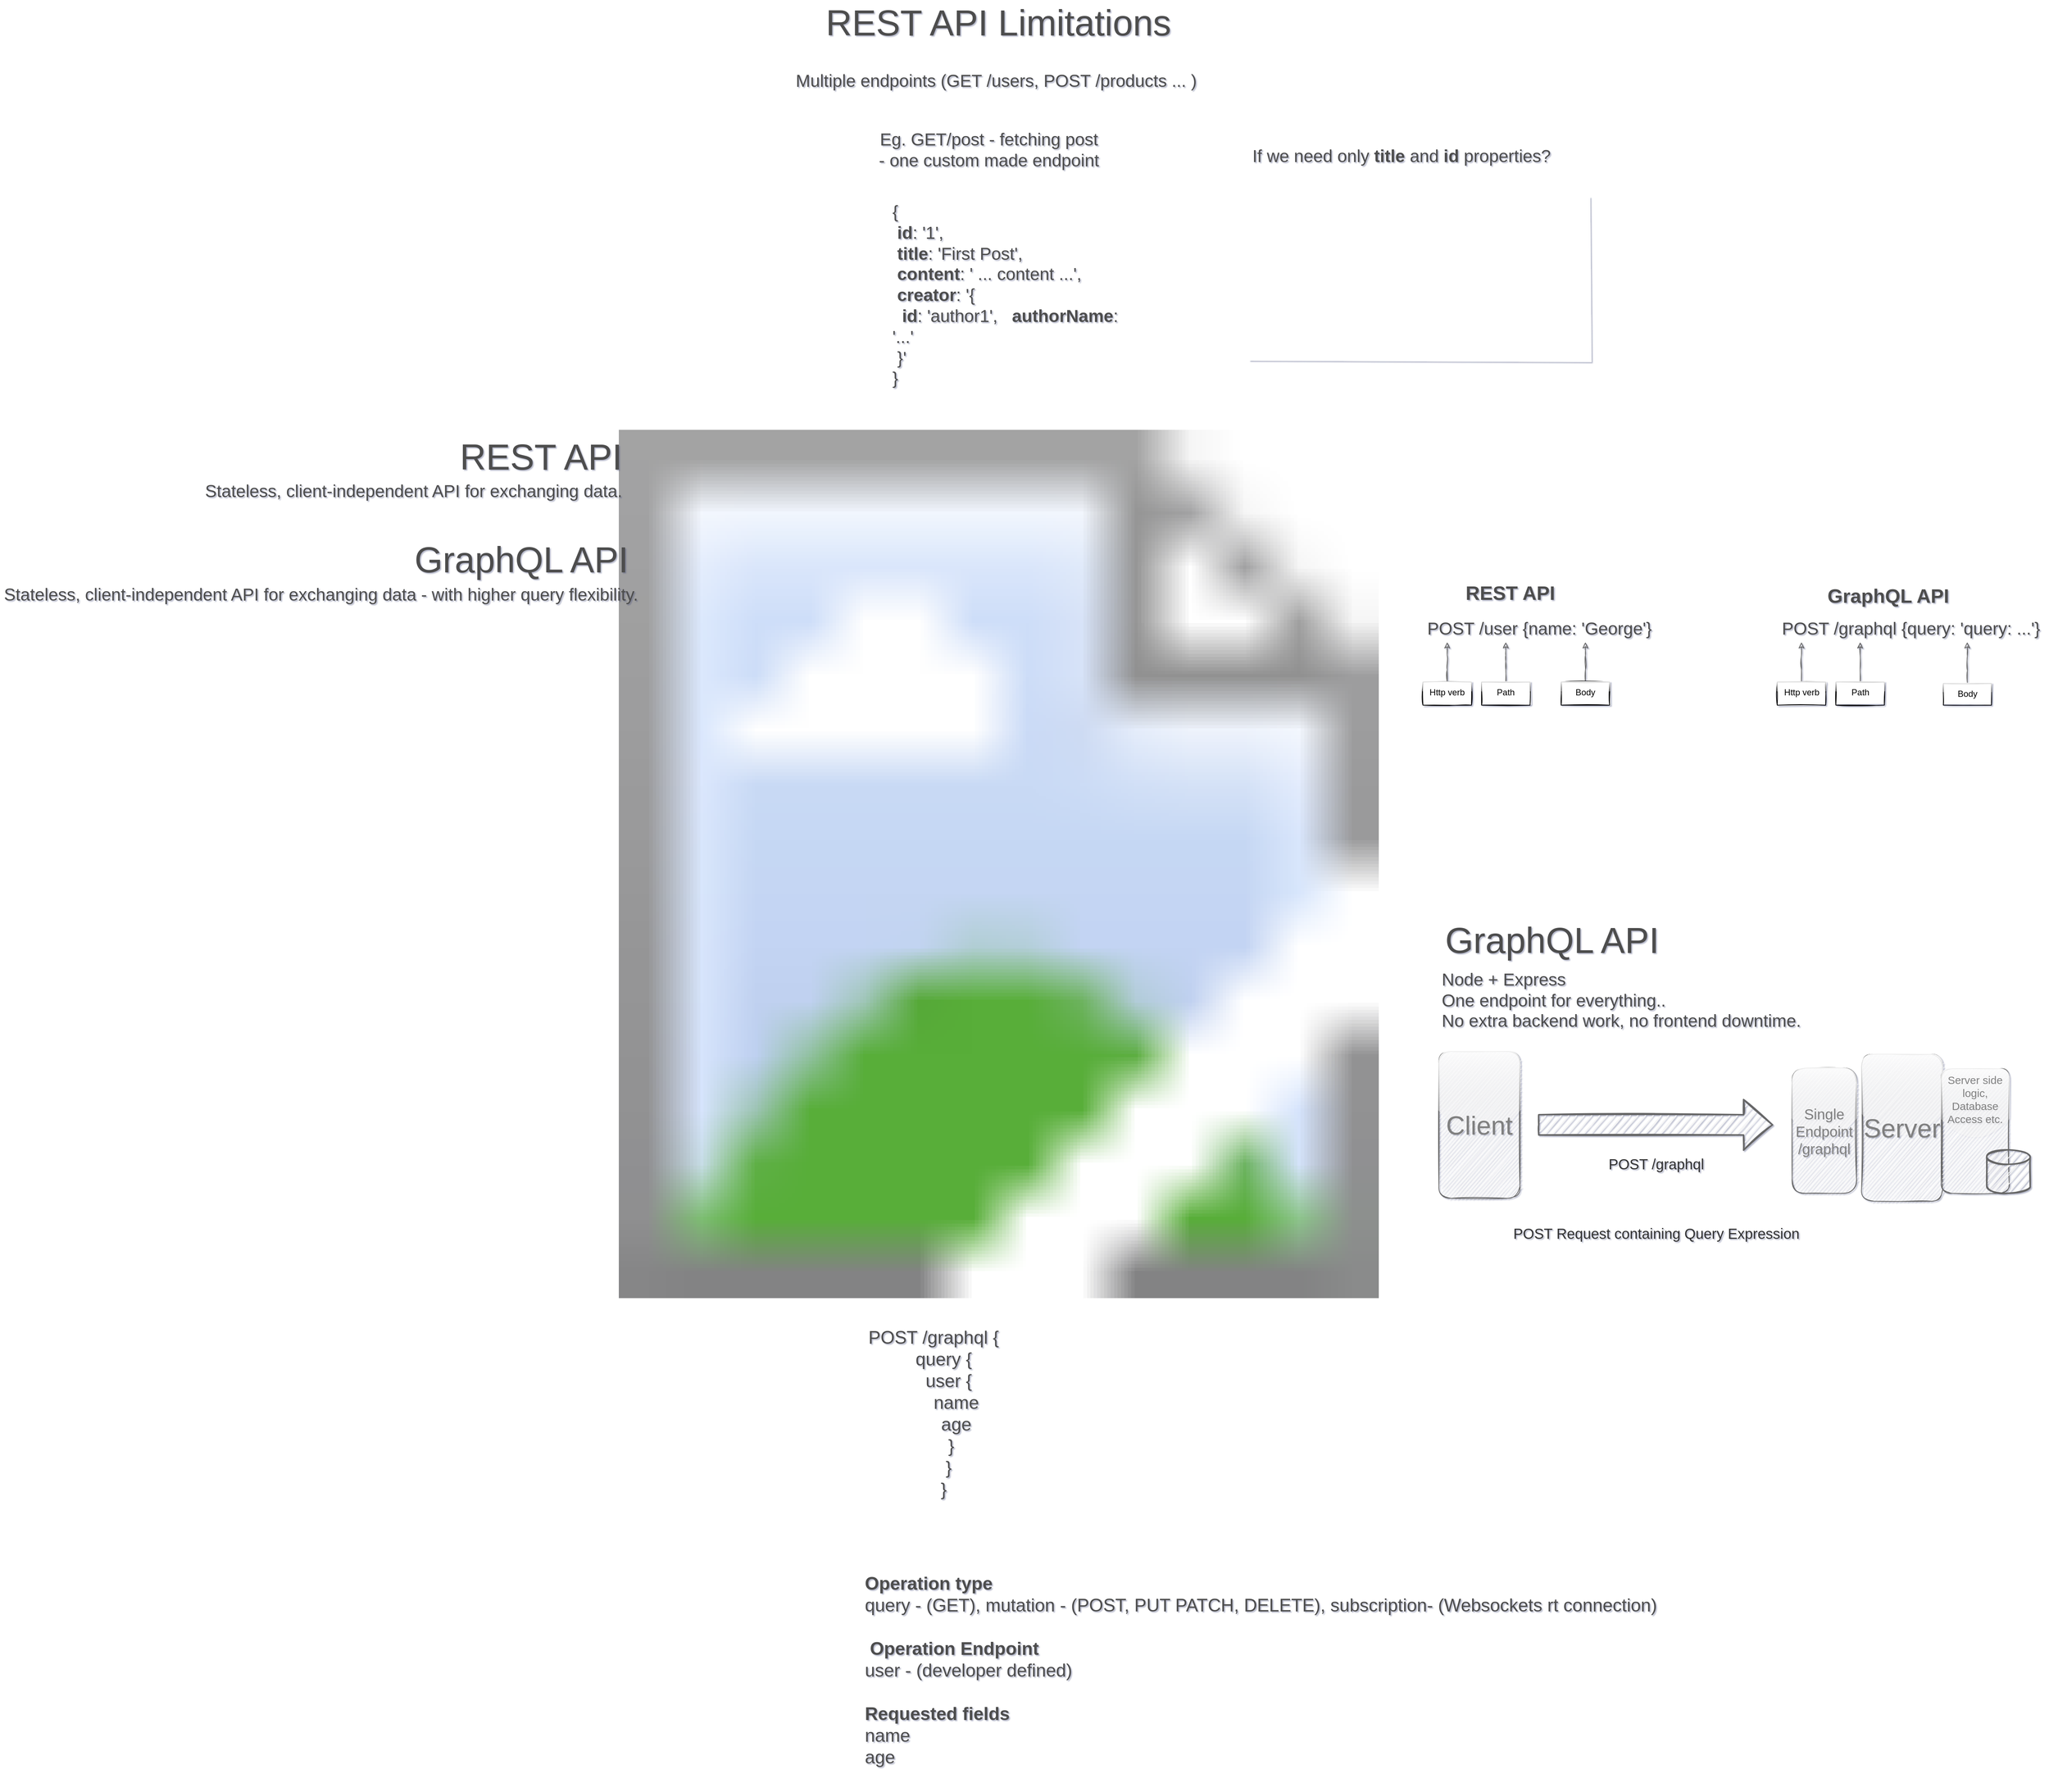 <mxfile version="14.9.2" type="github">
  <diagram id="JKbqIdM3FO0Cpz3SnD94" name="Page-1">
    <mxGraphModel dx="2222" dy="1572" grid="0" gridSize="10" guides="1" tooltips="1" connect="1" arrows="1" fold="1" page="0" pageScale="1" pageWidth="1654" pageHeight="1169" background="none" backgroundImage="{&quot;src&quot;:&quot;https://upload.wikimedia.org/wikipedia/commons/thumb/1/17/GraphQL_Logo.svg/1200px-GraphQL_Logo.svg.png&quot;,&quot;width&quot;:&quot;1200&quot;,&quot;height&quot;:&quot;1200&quot;}" math="0" shadow="1">
      <root>
        <mxCell id="0" />
        <mxCell id="1" parent="0" />
        <mxCell id="drN-csKsrVhMP1aqmD64-1" value="&lt;font style=&quot;font-size: 50px&quot;&gt;GraphQL API&lt;/font&gt;" style="text;html=1;resizable=0;autosize=1;align=center;verticalAlign=middle;points=[];fillColor=none;strokeColor=none;rounded=0;sketch=1;fontColor=#4D4D4D;" vertex="1" parent="1">
          <mxGeometry x="-213" y="163" width="306" height="31" as="geometry" />
        </mxCell>
        <mxCell id="drN-csKsrVhMP1aqmD64-3" value="&lt;font style=&quot;font-size: 24px&quot;&gt;Stateless, client-independent API for exchanging data - with higher query flexibility.&lt;/font&gt;" style="text;html=1;resizable=0;autosize=1;align=center;verticalAlign=middle;points=[];fillColor=none;strokeColor=none;rounded=0;sketch=1;fontColor=#4D4D4D;" vertex="1" parent="1">
          <mxGeometry x="-780" y="217" width="886" height="22" as="geometry" />
        </mxCell>
        <mxCell id="drN-csKsrVhMP1aqmD64-4" value="&lt;font style=&quot;font-size: 50px&quot;&gt;REST API&lt;/font&gt;" style="text;html=1;resizable=0;autosize=1;align=center;verticalAlign=middle;points=[];fillColor=none;strokeColor=none;rounded=0;sketch=1;fontColor=#4D4D4D;" vertex="1" parent="1">
          <mxGeometry x="-150" y="21" width="234" height="31" as="geometry" />
        </mxCell>
        <mxCell id="drN-csKsrVhMP1aqmD64-5" value="&lt;font style=&quot;font-size: 24px&quot;&gt;Stateless, client-independent API for exchanging data.&lt;/font&gt;" style="text;html=1;resizable=0;autosize=1;align=center;verticalAlign=middle;points=[];fillColor=none;strokeColor=none;rounded=0;sketch=1;fontColor=#4D4D4D;" vertex="1" parent="1">
          <mxGeometry x="-502" y="74" width="586" height="22" as="geometry" />
        </mxCell>
        <mxCell id="drN-csKsrVhMP1aqmD64-6" value="&lt;font style=&quot;font-size: 50px&quot;&gt;REST API Limitations&lt;/font&gt;" style="text;html=1;resizable=0;autosize=1;align=center;verticalAlign=middle;points=[];fillColor=none;strokeColor=none;rounded=0;sketch=1;fontColor=#4D4D4D;" vertex="1" parent="1">
          <mxGeometry x="355" y="-579" width="487" height="31" as="geometry" />
        </mxCell>
        <mxCell id="drN-csKsrVhMP1aqmD64-7" value="&lt;font style=&quot;font-size: 24px&quot;&gt;Eg. GET/post - fetching post&lt;br&gt;- one custom made endpoint&lt;br&gt;&lt;/font&gt;" style="text;html=1;resizable=0;autosize=1;align=center;verticalAlign=middle;points=[];fillColor=none;strokeColor=none;rounded=0;sketch=1;fontColor=#4D4D4D;" vertex="1" parent="1">
          <mxGeometry x="429" y="-407" width="314" height="40" as="geometry" />
        </mxCell>
        <mxCell id="drN-csKsrVhMP1aqmD64-8" value="&lt;font style=&quot;font-size: 24px&quot;&gt;{&lt;br&gt;&lt;span style=&quot;white-space: pre&quot;&gt;	&lt;/span&gt;&lt;b&gt;id&lt;/b&gt;: &#39;1&#39;,&lt;br&gt;&lt;span style=&quot;white-space: pre&quot;&gt;	&lt;/span&gt;&lt;b&gt;title&lt;/b&gt;: &#39;First Post&#39;,&lt;br&gt;&lt;span style=&quot;white-space: pre&quot;&gt;	&lt;/span&gt;&lt;b&gt;content&lt;/b&gt;: &#39; ... content ...&#39;,&lt;br&gt;&lt;span style=&quot;white-space: pre&quot;&gt;	&lt;/span&gt;&lt;b&gt;creator&lt;/b&gt;: &#39;{&lt;br&gt;&lt;span style=&quot;white-space: pre&quot;&gt;	&lt;/span&gt;&lt;span style=&quot;white-space: pre&quot;&gt;	&lt;/span&gt;&lt;b&gt;id&lt;/b&gt;: &#39;author1&#39;, &lt;span style=&quot;white-space: pre&quot;&gt;	&lt;/span&gt;&lt;span style=&quot;white-space: pre&quot;&gt;	&lt;/span&gt;&lt;b&gt;authorName&lt;/b&gt;: &#39;...&#39;&lt;br&gt;&lt;span style=&quot;white-space: pre&quot;&gt;	&lt;/span&gt;}&#39;&lt;br&gt;}&lt;/font&gt;" style="text;html=1;strokeColor=none;fillColor=none;align=left;verticalAlign=middle;whiteSpace=wrap;rounded=0;sketch=1;fontColor=#4D4D4D;" vertex="1" parent="1">
          <mxGeometry x="451" y="-196" width="335.5" height="20" as="geometry" />
        </mxCell>
        <mxCell id="drN-csKsrVhMP1aqmD64-9" value="&lt;font style=&quot;font-size: 24px&quot;&gt;GET/post-slim - new Endpoint&amp;nbsp;&lt;/font&gt;" style="text;html=1;resizable=0;autosize=1;align=center;verticalAlign=middle;points=[];fillColor=none;strokeColor=none;rounded=0;sketch=1;fontColor=#4D4D4D;" vertex="1" parent="1">
          <mxGeometry x="949" y="-306" width="335" height="22" as="geometry" />
        </mxCell>
        <mxCell id="drN-csKsrVhMP1aqmD64-10" value="&lt;font style=&quot;font-size: 24px&quot;&gt;If we need only &lt;b&gt;title &lt;/b&gt;and &lt;b&gt;id &lt;/b&gt;properties?&lt;/font&gt;" style="text;html=1;resizable=0;autosize=1;align=center;verticalAlign=middle;points=[];fillColor=none;strokeColor=none;rounded=0;sketch=1;fontColor=#4D4D4D;" vertex="1" parent="1">
          <mxGeometry x="945" y="-389" width="422" height="22" as="geometry" />
        </mxCell>
        <mxCell id="drN-csKsrVhMP1aqmD64-11" value="&lt;font style=&quot;font-size: 24px&quot;&gt;Use Query params&amp;nbsp; - GET /post?data=slim&amp;nbsp;&lt;/font&gt;" style="text;html=1;resizable=0;autosize=1;align=center;verticalAlign=middle;points=[];fillColor=none;strokeColor=none;rounded=0;sketch=1;fontColor=#4D4D4D;" vertex="1" parent="1">
          <mxGeometry x="949" y="-256" width="470" height="22" as="geometry" />
        </mxCell>
        <mxCell id="drN-csKsrVhMP1aqmD64-12" value="&lt;font style=&quot;font-size: 24px&quot;&gt;Use GraphQL&amp;nbsp;&lt;/font&gt;" style="text;html=1;resizable=0;autosize=1;align=center;verticalAlign=middle;points=[];fillColor=none;strokeColor=none;rounded=0;sketch=1;fontColor=#4D4D4D;" vertex="1" parent="1">
          <mxGeometry x="949" y="-206" width="164" height="22" as="geometry" />
        </mxCell>
        <mxCell id="drN-csKsrVhMP1aqmD64-13" value="" style="rounded=0;whiteSpace=wrap;html=1;sketch=1;strokeColor=none;" vertex="1" parent="1">
          <mxGeometry x="945" y="-323" width="474" height="229" as="geometry" />
        </mxCell>
        <mxCell id="drN-csKsrVhMP1aqmD64-14" value="&lt;font style=&quot;font-size: 24px&quot;&gt;&lt;br&gt;Node + Express&lt;br&gt;One endpoint for everything..&lt;br&gt;No extra backend work, no frontend downtime.&lt;/font&gt;" style="text;html=1;resizable=0;autosize=1;align=left;verticalAlign=middle;points=[];fillColor=none;strokeColor=none;rounded=0;sketch=1;fontColor=#4D4D4D;" vertex="1" parent="1">
          <mxGeometry x="1210" y="736" width="506" height="76" as="geometry" />
        </mxCell>
        <mxCell id="drN-csKsrVhMP1aqmD64-15" value="&lt;font style=&quot;font-size: 50px&quot;&gt;GraphQL API&lt;/font&gt;" style="text;html=1;resizable=0;autosize=1;align=center;verticalAlign=middle;points=[];fillColor=none;strokeColor=none;rounded=0;sketch=1;fontColor=#4D4D4D;" vertex="1" parent="1">
          <mxGeometry x="1211" y="689" width="306" height="31" as="geometry" />
        </mxCell>
        <mxCell id="drN-csKsrVhMP1aqmD64-17" value="&lt;font style=&quot;font-size: 36px&quot; color=&quot;#808080&quot;&gt;Client&lt;/font&gt;" style="rounded=1;whiteSpace=wrap;html=1;sketch=1;fontColor=#333333;strokeColor=#666666;fillColor=#f5f5f5;glass=1;" vertex="1" parent="1">
          <mxGeometry x="1208" y="859" width="112" height="203" as="geometry" />
        </mxCell>
        <mxCell id="drN-csKsrVhMP1aqmD64-18" value="&lt;font style=&quot;font-size: 20px&quot; color=&quot;#808080&quot;&gt;Single Endpoint&lt;br&gt;/graphql&lt;br&gt;&lt;/font&gt;" style="rounded=1;whiteSpace=wrap;html=1;sketch=1;fontColor=#333333;strokeColor=#666666;fillColor=#f5f5f5;glass=1;arcSize=23;verticalAlign=middle;" vertex="1" parent="1">
          <mxGeometry x="1696" y="882" width="89" height="173" as="geometry" />
        </mxCell>
        <mxCell id="drN-csKsrVhMP1aqmD64-19" value="&lt;font style=&quot;font-size: 36px&quot; color=&quot;#808080&quot;&gt;Server&lt;/font&gt;" style="rounded=1;whiteSpace=wrap;html=1;sketch=1;fontColor=#333333;strokeColor=#666666;fillColor=#f5f5f5;glass=1;" vertex="1" parent="1">
          <mxGeometry x="1792" y="863" width="112" height="203" as="geometry" />
        </mxCell>
        <mxCell id="drN-csKsrVhMP1aqmD64-20" value="&lt;font style=&quot;font-size: 15px&quot; color=&quot;#808080&quot;&gt;Server side logic, Database Access etc.&lt;/font&gt;" style="rounded=1;whiteSpace=wrap;html=1;sketch=1;fontColor=#333333;strokeColor=#666666;fillColor=#f5f5f5;glass=1;verticalAlign=top;" vertex="1" parent="1">
          <mxGeometry x="1902" y="883" width="94" height="172" as="geometry" />
        </mxCell>
        <mxCell id="drN-csKsrVhMP1aqmD64-22" value="" style="strokeWidth=2;html=1;shape=mxgraph.flowchart.database;whiteSpace=wrap;rounded=1;glass=1;sketch=1;fontColor=#333333;fillColor=#f5f5f5;verticalAlign=middle;strokeColor=#666666;" vertex="1" parent="1">
          <mxGeometry x="1965" y="995" width="60" height="60" as="geometry" />
        </mxCell>
        <mxCell id="drN-csKsrVhMP1aqmD64-27" value="&lt;font style=&quot;font-size: 20px&quot;&gt;POST /graphql&lt;br&gt;&lt;br&gt;&lt;br&gt;&lt;br&gt;POST Request containing Query Expression&lt;br&gt;&lt;/font&gt;" style="verticalLabelPosition=bottom;verticalAlign=top;html=1;strokeWidth=2;shape=mxgraph.arrows2.arrow;dy=0.6;dx=40;notch=0;rounded=1;glass=1;sketch=1;fillColor=#f5f5f5;strokeColor=#666666;fontColor=#333333;" vertex="1" parent="1">
          <mxGeometry x="1346" y="925.5" width="323" height="70" as="geometry" />
        </mxCell>
        <mxCell id="drN-csKsrVhMP1aqmD64-30" value="&lt;span style=&quot;font-size: 25px&quot;&gt;POST /graphql {&lt;br&gt;&lt;span style=&quot;white-space: pre&quot;&gt;	&lt;span style=&quot;white-space: pre&quot;&gt;	&lt;/span&gt;&lt;span style=&quot;white-space: pre&quot;&gt;	&lt;/span&gt;&lt;span style=&quot;white-space: pre&quot;&gt;	&lt;/span&gt;&lt;/span&gt;query {&lt;br&gt;&lt;span style=&quot;white-space: pre&quot;&gt;	&lt;/span&gt;&lt;span style=&quot;white-space: pre&quot;&gt;	&lt;/span&gt;&lt;span style=&quot;white-space: pre&quot;&gt;	&lt;span style=&quot;white-space: pre&quot;&gt;	&lt;/span&gt;&lt;span style=&quot;white-space: pre&quot;&gt;	&lt;/span&gt;&lt;span style=&quot;white-space: pre&quot;&gt;	&lt;/span&gt;&lt;/span&gt;user {&lt;br&gt;&lt;span style=&quot;white-space: pre&quot;&gt;	&lt;/span&gt;&lt;span style=&quot;white-space: pre&quot;&gt;	&lt;/span&gt;&lt;span style=&quot;white-space: pre&quot;&gt;	&lt;/span&gt;&lt;span style=&quot;white-space: pre&quot;&gt;	&lt;/span&gt;&lt;span style=&quot;white-space: pre&quot;&gt;	&lt;span style=&quot;white-space: pre&quot;&gt;	&lt;/span&gt;&lt;span style=&quot;white-space: pre&quot;&gt;	&lt;/span&gt;&lt;span style=&quot;white-space: pre&quot;&gt;	&lt;span style=&quot;white-space: pre&quot;&gt;	&lt;/span&gt;&lt;/span&gt;&lt;/span&gt;name&lt;br&gt;&lt;span style=&quot;white-space: pre&quot;&gt;	&lt;/span&gt;&lt;span style=&quot;white-space: pre&quot;&gt;	&lt;/span&gt;&lt;span style=&quot;white-space: pre&quot;&gt;	&lt;/span&gt;&lt;span style=&quot;white-space: pre&quot;&gt;	&lt;/span&gt;&lt;span style=&quot;white-space: pre&quot;&gt;	&lt;span style=&quot;white-space: pre&quot;&gt;	&lt;/span&gt;&lt;span style=&quot;white-space: pre&quot;&gt;	&lt;/span&gt;&lt;span style=&quot;white-space: pre&quot;&gt;	&lt;span style=&quot;white-space: pre&quot;&gt;	&lt;/span&gt;&lt;/span&gt;&lt;/span&gt;age&lt;br&gt;&lt;span style=&quot;white-space: pre&quot;&gt;	&lt;/span&gt;&lt;span style=&quot;white-space: pre&quot;&gt;	&lt;/span&gt;&lt;span style=&quot;white-space: pre&quot;&gt;	&lt;/span&gt;&lt;span style=&quot;white-space: pre&quot;&gt;	&lt;/span&gt;&lt;span style=&quot;white-space: pre&quot;&gt;	&lt;/span&gt;&lt;span style=&quot;white-space: pre&quot;&gt;	&lt;/span&gt;&lt;span style=&quot;white-space: pre&quot;&gt;	&lt;/span&gt;}&lt;br&gt;&lt;span style=&quot;white-space: pre&quot;&gt;	&lt;/span&gt;&lt;span style=&quot;white-space: pre&quot;&gt;	&lt;/span&gt;&lt;span style=&quot;white-space: pre&quot;&gt;	&lt;/span&gt;&lt;span style=&quot;white-space: pre&quot;&gt;	&lt;/span&gt;&lt;span style=&quot;white-space: pre&quot;&gt;	&lt;/span&gt;&lt;span style=&quot;white-space: pre&quot;&gt;	&lt;/span&gt;}&lt;br&gt;&lt;span style=&quot;white-space: pre&quot;&gt;	&lt;/span&gt;&lt;span style=&quot;white-space: pre&quot;&gt;	&lt;/span&gt;&lt;span style=&quot;white-space: pre&quot;&gt;	&lt;/span&gt;&lt;span style=&quot;white-space: pre&quot;&gt;	&lt;/span&gt;}&lt;br&gt;&lt;/span&gt;" style="text;html=1;strokeColor=none;fillColor=none;align=center;verticalAlign=middle;whiteSpace=wrap;rounded=0;glass=1;sketch=1;fontColor=#4D4D4D;" vertex="1" parent="1">
          <mxGeometry x="373" y="1348" width="274" height="20" as="geometry" />
        </mxCell>
        <mxCell id="drN-csKsrVhMP1aqmD64-31" value="&lt;div style=&quot;text-align: justify&quot;&gt;&lt;span style=&quot;font-size: 25px&quot;&gt;&lt;br&gt;&lt;/span&gt;&lt;/div&gt;&lt;span style=&quot;font-size: 25px&quot;&gt;&lt;div style=&quot;text-align: justify&quot;&gt;&lt;span&gt;&lt;br&gt;&lt;/span&gt;&lt;/div&gt;&lt;div style=&quot;text-align: justify&quot;&gt;&lt;span&gt;&lt;br&gt;&lt;/span&gt;&lt;/div&gt;&lt;div style=&quot;text-align: justify&quot;&gt;&lt;span&gt;&lt;b&gt;Operation type&lt;/b&gt;&lt;/span&gt;&lt;/div&gt;&lt;div style=&quot;text-align: justify&quot;&gt;&lt;span&gt;query - (GET), mutation - (POST, PUT PATCH, DELETE), subscription- (Websockets rt connection)&lt;/span&gt;&lt;br&gt;&lt;/div&gt;&lt;div style=&quot;text-align: justify&quot;&gt;&lt;span&gt;&lt;br&gt;&lt;/span&gt;&lt;/div&gt;&lt;div style=&quot;text-align: justify&quot;&gt;&amp;nbsp;&lt;b&gt;Operation Endpoint&lt;/b&gt;&lt;/div&gt;&lt;div style=&quot;text-align: justify&quot;&gt;&lt;span&gt;user - (developer defined)&amp;nbsp;&lt;/span&gt;&lt;br&gt;&lt;/div&gt;&lt;span&gt;&lt;div style=&quot;text-align: justify&quot;&gt;&lt;span&gt;&lt;br&gt;&lt;/span&gt;&lt;/div&gt;&lt;div style=&quot;text-align: justify&quot;&gt;&lt;span&gt;&lt;b&gt;Requested fields&lt;/b&gt;&lt;/span&gt;&lt;/div&gt;&lt;div style=&quot;text-align: justify&quot;&gt;&lt;span&gt;name&amp;nbsp;&lt;/span&gt;&lt;br&gt;&lt;/div&gt;&lt;/span&gt;&lt;span&gt;&lt;div style=&quot;text-align: justify&quot;&gt;&lt;span&gt;age&amp;nbsp;&lt;/span&gt;&lt;/div&gt;	&lt;/span&gt;&lt;/span&gt;&lt;div style=&quot;text-align: justify&quot;&gt;&lt;span style=&quot;font-size: 25px&quot;&gt;&lt;br&gt;&lt;/span&gt;&lt;/div&gt;" style="text;html=1;strokeColor=none;fillColor=none;align=left;verticalAlign=middle;whiteSpace=wrap;rounded=0;glass=1;sketch=1;fontColor=#4D4D4D;" vertex="1" parent="1">
          <mxGeometry x="413" y="1673" width="1152" height="20" as="geometry" />
        </mxCell>
        <mxCell id="drN-csKsrVhMP1aqmD64-32" value="&lt;font style=&quot;font-size: 24px&quot;&gt;Multiple endpoints (GET /users, POST /products ... )&lt;br&gt;&lt;/font&gt;" style="text;html=1;resizable=0;autosize=1;align=center;verticalAlign=middle;points=[];fillColor=none;strokeColor=none;rounded=0;sketch=1;fontColor=#4D4D4D;" vertex="1" parent="1">
          <mxGeometry x="314" y="-493" width="564" height="22" as="geometry" />
        </mxCell>
        <mxCell id="drN-csKsrVhMP1aqmD64-36" value="&lt;font style=&quot;font-size: 27px&quot;&gt;REST API&lt;/font&gt;" style="text;html=1;resizable=0;autosize=1;align=left;verticalAlign=middle;points=[];fillColor=none;strokeColor=none;rounded=0;sketch=1;fontColor=#4D4D4D;fontStyle=1" vertex="1" parent="1">
          <mxGeometry x="1243" y="214" width="134" height="23" as="geometry" />
        </mxCell>
        <mxCell id="drN-csKsrVhMP1aqmD64-37" value="&lt;font style=&quot;font-size: 27px&quot;&gt;GraphQL API&lt;/font&gt;" style="text;html=1;resizable=0;autosize=1;align=left;verticalAlign=middle;points=[];fillColor=none;strokeColor=none;rounded=0;sketch=1;fontColor=#4D4D4D;fontStyle=1" vertex="1" parent="1">
          <mxGeometry x="1742.5" y="218.5" width="178" height="23" as="geometry" />
        </mxCell>
        <mxCell id="drN-csKsrVhMP1aqmD64-38" value="&lt;span style=&quot;font-size: 24px&quot;&gt;POST /user {name: &#39;George&#39;}&lt;/span&gt;" style="text;html=1;resizable=0;autosize=1;align=left;verticalAlign=middle;points=[];fillColor=none;strokeColor=none;rounded=0;sketch=1;fontColor=#4D4D4D;" vertex="1" parent="1">
          <mxGeometry x="1190" y="263.5" width="320" height="22" as="geometry" />
        </mxCell>
        <mxCell id="drN-csKsrVhMP1aqmD64-41" style="edgeStyle=orthogonalEdgeStyle;curved=0;rounded=1;sketch=1;orthogonalLoop=1;jettySize=auto;html=1;fontColor=#4D4D4D;fillColor=#f5f5f5;strokeColor=#666666;" edge="1" parent="1" source="drN-csKsrVhMP1aqmD64-40">
          <mxGeometry relative="1" as="geometry">
            <mxPoint x="1219.5" y="293.5" as="targetPoint" />
          </mxGeometry>
        </mxCell>
        <mxCell id="drN-csKsrVhMP1aqmD64-40" value="Http verb" style="rounded=0;whiteSpace=wrap;html=1;glass=1;sketch=1;verticalAlign=top;" vertex="1" parent="1">
          <mxGeometry x="1186" y="348.5" width="67" height="32" as="geometry" />
        </mxCell>
        <mxCell id="drN-csKsrVhMP1aqmD64-42" style="edgeStyle=orthogonalEdgeStyle;curved=0;rounded=1;sketch=1;orthogonalLoop=1;jettySize=auto;html=1;fontColor=#4D4D4D;fillColor=#f5f5f5;strokeColor=#666666;" edge="1" parent="1" source="drN-csKsrVhMP1aqmD64-43">
          <mxGeometry relative="1" as="geometry">
            <mxPoint x="1300.5" y="293.5" as="targetPoint" />
          </mxGeometry>
        </mxCell>
        <mxCell id="drN-csKsrVhMP1aqmD64-43" value="Path" style="rounded=0;whiteSpace=wrap;html=1;glass=1;sketch=1;verticalAlign=top;" vertex="1" parent="1">
          <mxGeometry x="1267" y="348.5" width="67" height="32" as="geometry" />
        </mxCell>
        <mxCell id="drN-csKsrVhMP1aqmD64-44" style="edgeStyle=orthogonalEdgeStyle;curved=0;rounded=1;sketch=1;orthogonalLoop=1;jettySize=auto;html=1;fontColor=#4D4D4D;fillColor=#f5f5f5;strokeColor=#666666;" edge="1" parent="1" source="drN-csKsrVhMP1aqmD64-45">
          <mxGeometry relative="1" as="geometry">
            <mxPoint x="1410.5" y="293.5" as="targetPoint" />
          </mxGeometry>
        </mxCell>
        <mxCell id="drN-csKsrVhMP1aqmD64-45" value="Body" style="rounded=0;whiteSpace=wrap;html=1;glass=1;sketch=1;verticalAlign=top;" vertex="1" parent="1">
          <mxGeometry x="1377" y="348.5" width="67" height="32" as="geometry" />
        </mxCell>
        <mxCell id="drN-csKsrVhMP1aqmD64-46" value="&lt;span style=&quot;font-size: 24px&quot;&gt;POST /graphql {query: &#39;query: ...&#39;}&lt;/span&gt;" style="text;html=1;resizable=0;autosize=1;align=left;verticalAlign=middle;points=[];fillColor=none;strokeColor=none;rounded=0;sketch=1;fontColor=#4D4D4D;" vertex="1" parent="1">
          <mxGeometry x="1679.5" y="263.5" width="367" height="22" as="geometry" />
        </mxCell>
        <mxCell id="drN-csKsrVhMP1aqmD64-47" style="edgeStyle=orthogonalEdgeStyle;curved=0;rounded=1;sketch=1;orthogonalLoop=1;jettySize=auto;html=1;fontColor=#4D4D4D;fillColor=#f5f5f5;strokeColor=#666666;" edge="1" parent="1" source="drN-csKsrVhMP1aqmD64-48">
          <mxGeometry relative="1" as="geometry">
            <mxPoint x="1709.0" y="293.5" as="targetPoint" />
          </mxGeometry>
        </mxCell>
        <mxCell id="drN-csKsrVhMP1aqmD64-48" value="Http verb" style="rounded=0;whiteSpace=wrap;html=1;glass=1;sketch=1;verticalAlign=top;" vertex="1" parent="1">
          <mxGeometry x="1675.5" y="348.5" width="67" height="32" as="geometry" />
        </mxCell>
        <mxCell id="drN-csKsrVhMP1aqmD64-49" style="edgeStyle=orthogonalEdgeStyle;curved=0;rounded=1;sketch=1;orthogonalLoop=1;jettySize=auto;html=1;fontColor=#4D4D4D;fillColor=#f5f5f5;strokeColor=#666666;" edge="1" parent="1" source="drN-csKsrVhMP1aqmD64-50">
          <mxGeometry relative="1" as="geometry">
            <mxPoint x="1790.0" y="293.5" as="targetPoint" />
          </mxGeometry>
        </mxCell>
        <mxCell id="drN-csKsrVhMP1aqmD64-50" value="Path" style="rounded=0;whiteSpace=wrap;html=1;glass=1;sketch=1;verticalAlign=top;" vertex="1" parent="1">
          <mxGeometry x="1756.5" y="348.5" width="67" height="32" as="geometry" />
        </mxCell>
        <mxCell id="drN-csKsrVhMP1aqmD64-51" style="edgeStyle=orthogonalEdgeStyle;curved=0;rounded=1;sketch=1;orthogonalLoop=1;jettySize=auto;html=1;fontColor=#4D4D4D;fillColor=#f5f5f5;strokeColor=#666666;" edge="1" parent="1" source="drN-csKsrVhMP1aqmD64-52">
          <mxGeometry relative="1" as="geometry">
            <mxPoint x="1938.0" y="293.5" as="targetPoint" />
          </mxGeometry>
        </mxCell>
        <mxCell id="drN-csKsrVhMP1aqmD64-52" value="Body" style="rounded=0;whiteSpace=wrap;html=1;glass=1;sketch=1;verticalAlign=top;" vertex="1" parent="1">
          <mxGeometry x="1905" y="350.5" width="66.5" height="30" as="geometry" />
        </mxCell>
      </root>
    </mxGraphModel>
  </diagram>
</mxfile>
